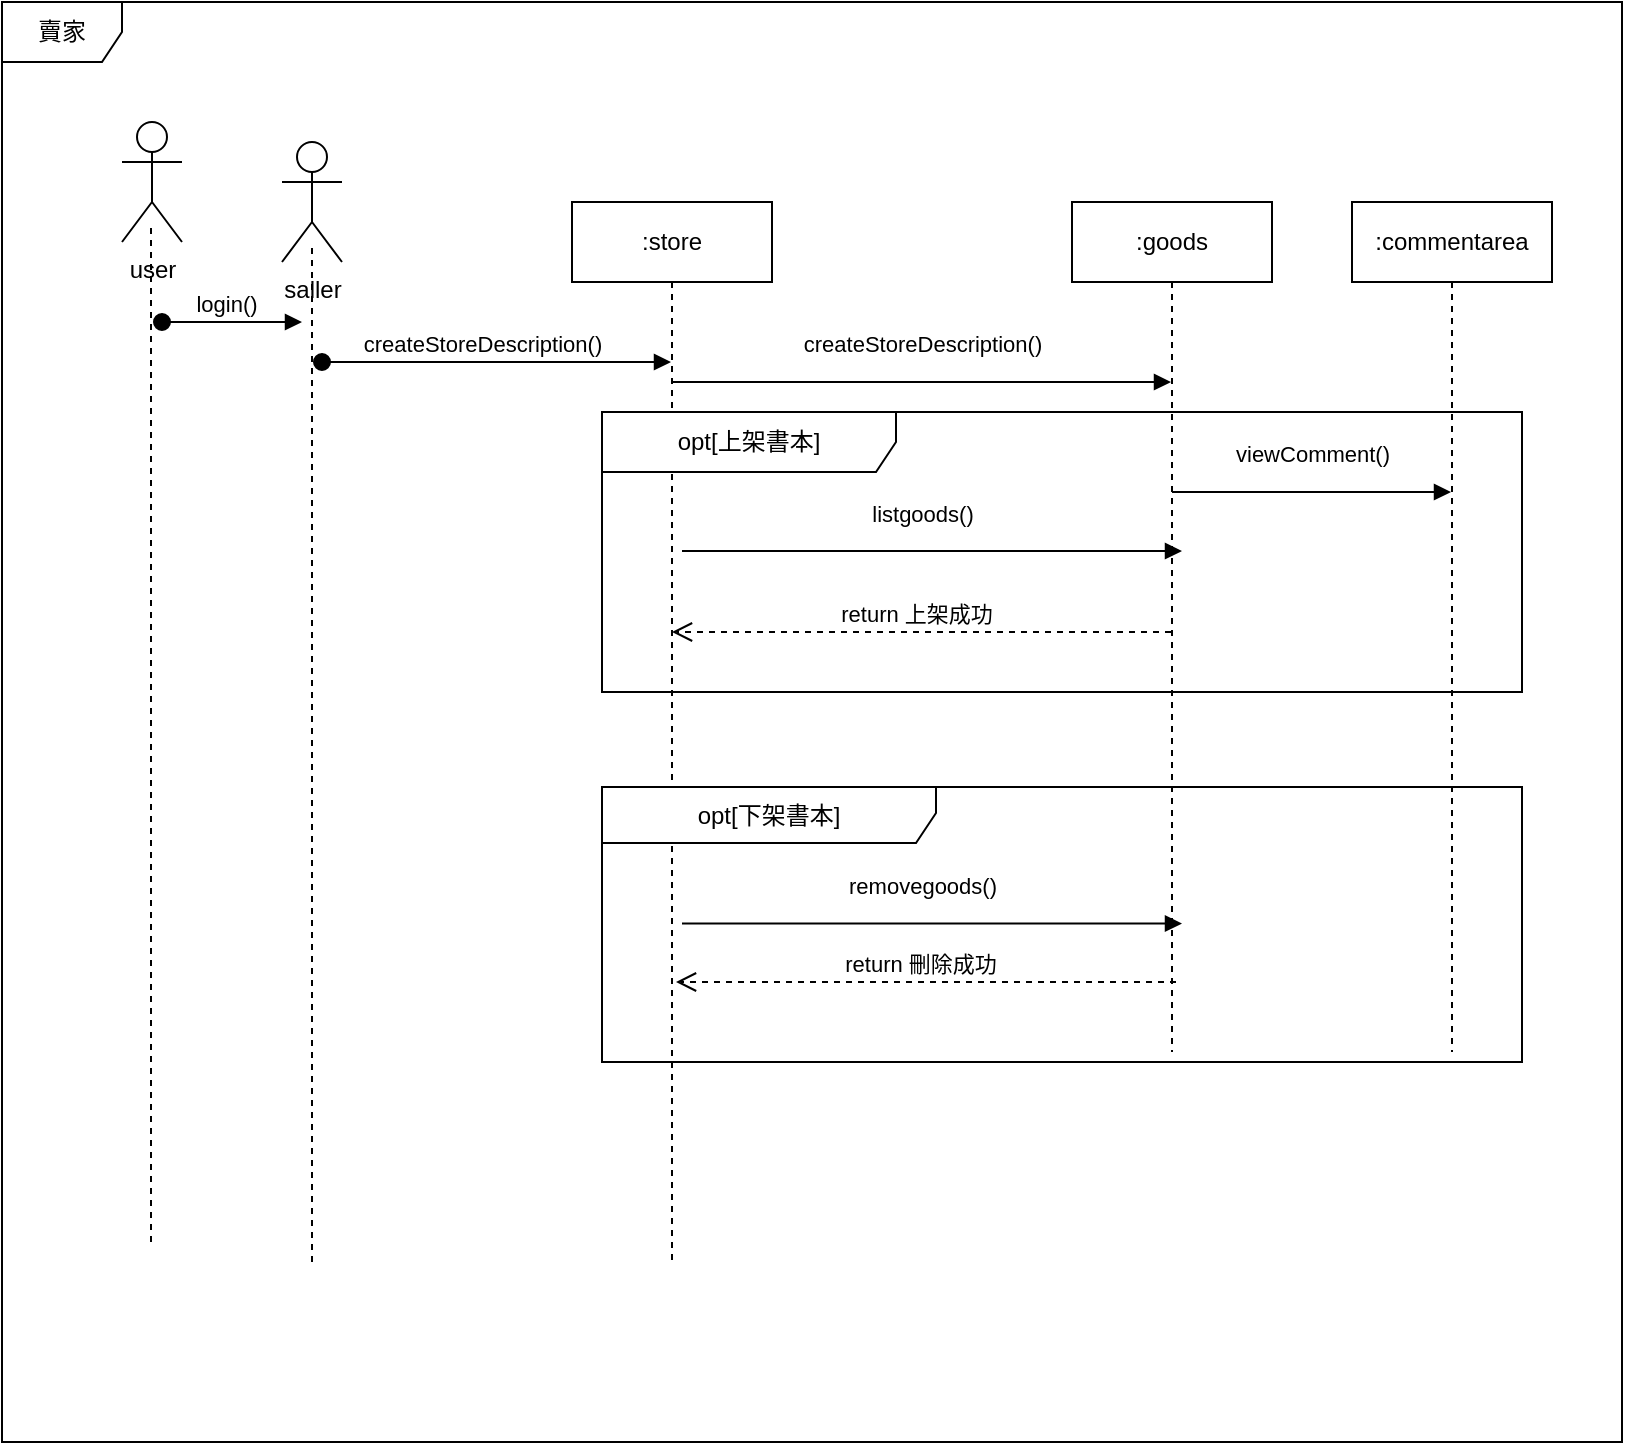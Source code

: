 <mxfile version="21.3.4" type="github">
  <diagram name="第 1 页" id="TVqRA0KLDl5AU748svhP">
    <mxGraphModel dx="1434" dy="756" grid="1" gridSize="10" guides="1" tooltips="1" connect="1" arrows="1" fold="1" page="1" pageScale="1" pageWidth="827" pageHeight="1169" math="0" shadow="0">
      <root>
        <mxCell id="0" />
        <mxCell id="1" parent="0" />
        <mxCell id="wq0h1Avm33E99zt0ADya-1" value=":store" style="shape=umlLifeline;perimeter=lifelinePerimeter;whiteSpace=wrap;html=1;container=0;dropTarget=0;collapsible=0;recursiveResize=0;outlineConnect=0;portConstraint=eastwest;newEdgeStyle={&quot;edgeStyle&quot;:&quot;elbowEdgeStyle&quot;,&quot;elbow&quot;:&quot;vertical&quot;,&quot;curved&quot;:0,&quot;rounded&quot;:0};" vertex="1" parent="1">
          <mxGeometry x="295" y="230" width="100" height="530" as="geometry" />
        </mxCell>
        <mxCell id="wq0h1Avm33E99zt0ADya-2" value="createStoreDescription()" style="html=1;verticalAlign=bottom;startArrow=oval;endArrow=block;startSize=8;edgeStyle=elbowEdgeStyle;elbow=vertical;curved=0;rounded=0;startFill=1;" edge="1" parent="wq0h1Avm33E99zt0ADya-1" target="wq0h1Avm33E99zt0ADya-1">
          <mxGeometry x="-0.083" relative="1" as="geometry">
            <mxPoint x="-125" y="80" as="sourcePoint" />
            <mxPoint x="45" y="70" as="targetPoint" />
            <Array as="points">
              <mxPoint x="-65" y="80" />
              <mxPoint x="-10" y="70" />
              <mxPoint x="-30" y="70" />
            </Array>
            <mxPoint as="offset" />
          </mxGeometry>
        </mxCell>
        <mxCell id="wq0h1Avm33E99zt0ADya-3" value=":goods" style="shape=umlLifeline;perimeter=lifelinePerimeter;whiteSpace=wrap;html=1;container=0;dropTarget=0;collapsible=0;recursiveResize=0;outlineConnect=0;portConstraint=eastwest;newEdgeStyle={&quot;edgeStyle&quot;:&quot;elbowEdgeStyle&quot;,&quot;elbow&quot;:&quot;vertical&quot;,&quot;curved&quot;:0,&quot;rounded&quot;:0};" vertex="1" parent="1">
          <mxGeometry x="545" y="230" width="100" height="425" as="geometry" />
        </mxCell>
        <mxCell id="wq0h1Avm33E99zt0ADya-5" value=":commentarea" style="shape=umlLifeline;perimeter=lifelinePerimeter;whiteSpace=wrap;html=1;container=0;dropTarget=0;collapsible=0;recursiveResize=0;outlineConnect=0;portConstraint=eastwest;newEdgeStyle={&quot;edgeStyle&quot;:&quot;elbowEdgeStyle&quot;,&quot;elbow&quot;:&quot;vertical&quot;,&quot;curved&quot;:0,&quot;rounded&quot;:0};" vertex="1" parent="1">
          <mxGeometry x="685" y="230" width="100" height="425" as="geometry" />
        </mxCell>
        <mxCell id="wq0h1Avm33E99zt0ADya-6" value="" style="endArrow=none;dashed=1;html=1;rounded=0;" edge="1" parent="1">
          <mxGeometry width="50" height="50" relative="1" as="geometry">
            <mxPoint x="165" y="760" as="sourcePoint" />
            <mxPoint x="165" y="250" as="targetPoint" />
          </mxGeometry>
        </mxCell>
        <mxCell id="wq0h1Avm33E99zt0ADya-7" value="opt[下架書本]" style="shape=umlFrame;whiteSpace=wrap;html=1;pointerEvents=0;width=167;height=28;" vertex="1" parent="1">
          <mxGeometry x="310" y="522.5" width="460" height="137.5" as="geometry" />
        </mxCell>
        <mxCell id="wq0h1Avm33E99zt0ADya-8" value="賣家" style="shape=umlFrame;whiteSpace=wrap;html=1;pointerEvents=0;" vertex="1" parent="1">
          <mxGeometry x="10" y="130" width="810" height="720" as="geometry" />
        </mxCell>
        <mxCell id="wq0h1Avm33E99zt0ADya-9" value="opt[上架書本]" style="shape=umlFrame;whiteSpace=wrap;html=1;pointerEvents=0;width=147;height=30;" vertex="1" parent="1">
          <mxGeometry x="310" y="335" width="460" height="140" as="geometry" />
        </mxCell>
        <mxCell id="wq0h1Avm33E99zt0ADya-10" value="createStoreDescription()" style="html=1;verticalAlign=bottom;endArrow=block;edgeStyle=elbowEdgeStyle;elbow=vertical;curved=0;rounded=0;" edge="1" parent="1" source="wq0h1Avm33E99zt0ADya-1" target="wq0h1Avm33E99zt0ADya-3">
          <mxGeometry y="10" relative="1" as="geometry">
            <mxPoint x="357.5" y="325" as="sourcePoint" />
            <Array as="points">
              <mxPoint x="460" y="320" />
              <mxPoint x="407" y="315" />
              <mxPoint x="512.5" y="325" />
            </Array>
            <mxPoint x="597.5" y="325" as="targetPoint" />
            <mxPoint as="offset" />
          </mxGeometry>
        </mxCell>
        <mxCell id="wq0h1Avm33E99zt0ADya-12" value="return 上架成功" style="html=1;verticalAlign=bottom;endArrow=open;dashed=1;endSize=8;edgeStyle=elbowEdgeStyle;elbow=vertical;curved=0;rounded=0;" edge="1" parent="1" source="wq0h1Avm33E99zt0ADya-3" target="wq0h1Avm33E99zt0ADya-1">
          <mxGeometry x="0.022" relative="1" as="geometry">
            <mxPoint x="547" y="435" as="targetPoint" />
            <Array as="points">
              <mxPoint x="537" y="445" />
              <mxPoint x="517" y="415" />
              <mxPoint x="497" y="395" />
              <mxPoint x="517" y="385" />
              <mxPoint x="457" y="405" />
              <mxPoint x="547" y="435" />
            </Array>
            <mxPoint x="407" y="435" as="sourcePoint" />
            <mxPoint as="offset" />
          </mxGeometry>
        </mxCell>
        <mxCell id="wq0h1Avm33E99zt0ADya-13" value="viewComment()" style="html=1;verticalAlign=bottom;endArrow=block;edgeStyle=elbowEdgeStyle;elbow=vertical;curved=0;rounded=0;" edge="1" parent="1" source="wq0h1Avm33E99zt0ADya-3" target="wq0h1Avm33E99zt0ADya-5">
          <mxGeometry y="10" relative="1" as="geometry">
            <mxPoint x="482" y="375" as="sourcePoint" />
            <Array as="points">
              <mxPoint x="647" y="375" />
              <mxPoint x="637" y="375" />
              <mxPoint x="637" y="385" />
              <mxPoint x="657" y="365" />
              <mxPoint x="577" y="380" />
              <mxPoint x="649.5" y="385" />
            </Array>
            <mxPoint x="732" y="375" as="targetPoint" />
            <mxPoint as="offset" />
          </mxGeometry>
        </mxCell>
        <mxCell id="wq0h1Avm33E99zt0ADya-14" value="return 刪除成功" style="html=1;verticalAlign=bottom;endArrow=open;dashed=1;endSize=8;edgeStyle=elbowEdgeStyle;elbow=vertical;curved=0;rounded=0;" edge="1" parent="1">
          <mxGeometry x="0.022" relative="1" as="geometry">
            <mxPoint x="347" y="620" as="targetPoint" />
            <Array as="points">
              <mxPoint x="539" y="620" />
              <mxPoint x="519" y="590" />
              <mxPoint x="499" y="570" />
              <mxPoint x="519" y="560" />
              <mxPoint x="459" y="580" />
              <mxPoint x="549" y="610" />
            </Array>
            <mxPoint x="597" y="620" as="sourcePoint" />
            <mxPoint as="offset" />
          </mxGeometry>
        </mxCell>
        <mxCell id="wq0h1Avm33E99zt0ADya-16" value="user" style="shape=umlActor;verticalLabelPosition=bottom;verticalAlign=top;html=1;outlineConnect=0;" vertex="1" parent="1">
          <mxGeometry x="70" y="190" width="30" height="60" as="geometry" />
        </mxCell>
        <mxCell id="wq0h1Avm33E99zt0ADya-17" value="" style="endArrow=none;dashed=1;html=1;rounded=0;" edge="1" parent="1">
          <mxGeometry width="50" height="50" relative="1" as="geometry">
            <mxPoint x="84.5" y="750" as="sourcePoint" />
            <mxPoint x="84.5" y="240" as="targetPoint" />
          </mxGeometry>
        </mxCell>
        <mxCell id="wq0h1Avm33E99zt0ADya-18" value="login()" style="html=1;verticalAlign=bottom;startArrow=oval;endArrow=block;startSize=8;edgeStyle=elbowEdgeStyle;elbow=vertical;curved=0;rounded=0;startFill=1;" edge="1" parent="1">
          <mxGeometry x="-0.083" relative="1" as="geometry">
            <mxPoint x="90" y="290" as="sourcePoint" />
            <mxPoint x="160" y="290" as="targetPoint" />
            <Array as="points">
              <mxPoint x="150" y="290" />
              <mxPoint x="165" y="345" />
            </Array>
            <mxPoint as="offset" />
          </mxGeometry>
        </mxCell>
        <mxCell id="wq0h1Avm33E99zt0ADya-20" value="saller" style="shape=umlActor;verticalLabelPosition=bottom;verticalAlign=top;html=1;" vertex="1" parent="1">
          <mxGeometry x="150" y="200" width="30" height="60" as="geometry" />
        </mxCell>
        <mxCell id="wq0h1Avm33E99zt0ADya-25" value="listgoods()" style="html=1;verticalAlign=bottom;endArrow=block;edgeStyle=elbowEdgeStyle;elbow=vertical;curved=0;rounded=0;startArrow=none;startFill=0;" edge="1" parent="1">
          <mxGeometry x="-0.04" y="10" relative="1" as="geometry">
            <mxPoint x="350" y="404.5" as="sourcePoint" />
            <Array as="points">
              <mxPoint x="515" y="404.5" />
            </Array>
            <mxPoint x="600" y="404.5" as="targetPoint" />
            <mxPoint as="offset" />
          </mxGeometry>
        </mxCell>
        <mxCell id="wq0h1Avm33E99zt0ADya-26" value="removegoods()" style="html=1;verticalAlign=bottom;endArrow=block;edgeStyle=elbowEdgeStyle;elbow=vertical;curved=0;rounded=0;startArrow=none;startFill=0;" edge="1" parent="1">
          <mxGeometry x="-0.04" y="10" relative="1" as="geometry">
            <mxPoint x="350" y="590.75" as="sourcePoint" />
            <Array as="points">
              <mxPoint x="515" y="590.75" />
            </Array>
            <mxPoint x="600" y="590.75" as="targetPoint" />
            <mxPoint as="offset" />
          </mxGeometry>
        </mxCell>
      </root>
    </mxGraphModel>
  </diagram>
</mxfile>
